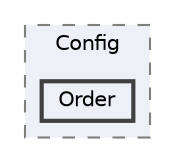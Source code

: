 digraph "D:/project/forCSharp/iShopMainVer2/iShopMainVer2/Config/Order"
{
 // LATEX_PDF_SIZE
  bgcolor="transparent";
  edge [fontname=Helvetica,fontsize=10,labelfontname=Helvetica,labelfontsize=10];
  node [fontname=Helvetica,fontsize=10,shape=box,height=0.2,width=0.4];
  compound=true
  subgraph clusterdir_b5a0b5c4a12ba92594ce4ec134ddb643 {
    graph [ bgcolor="#edf0f7", pencolor="grey50", label="Config", fontname=Helvetica,fontsize=10 style="filled,dashed", URL="dir_b5a0b5c4a12ba92594ce4ec134ddb643.html",tooltip=""]
  dir_4704de09c3d03002a31c1f2e07bc4555 [label="Order", fillcolor="#edf0f7", color="grey25", style="filled,bold", URL="dir_4704de09c3d03002a31c1f2e07bc4555.html",tooltip=""];
  }
}
